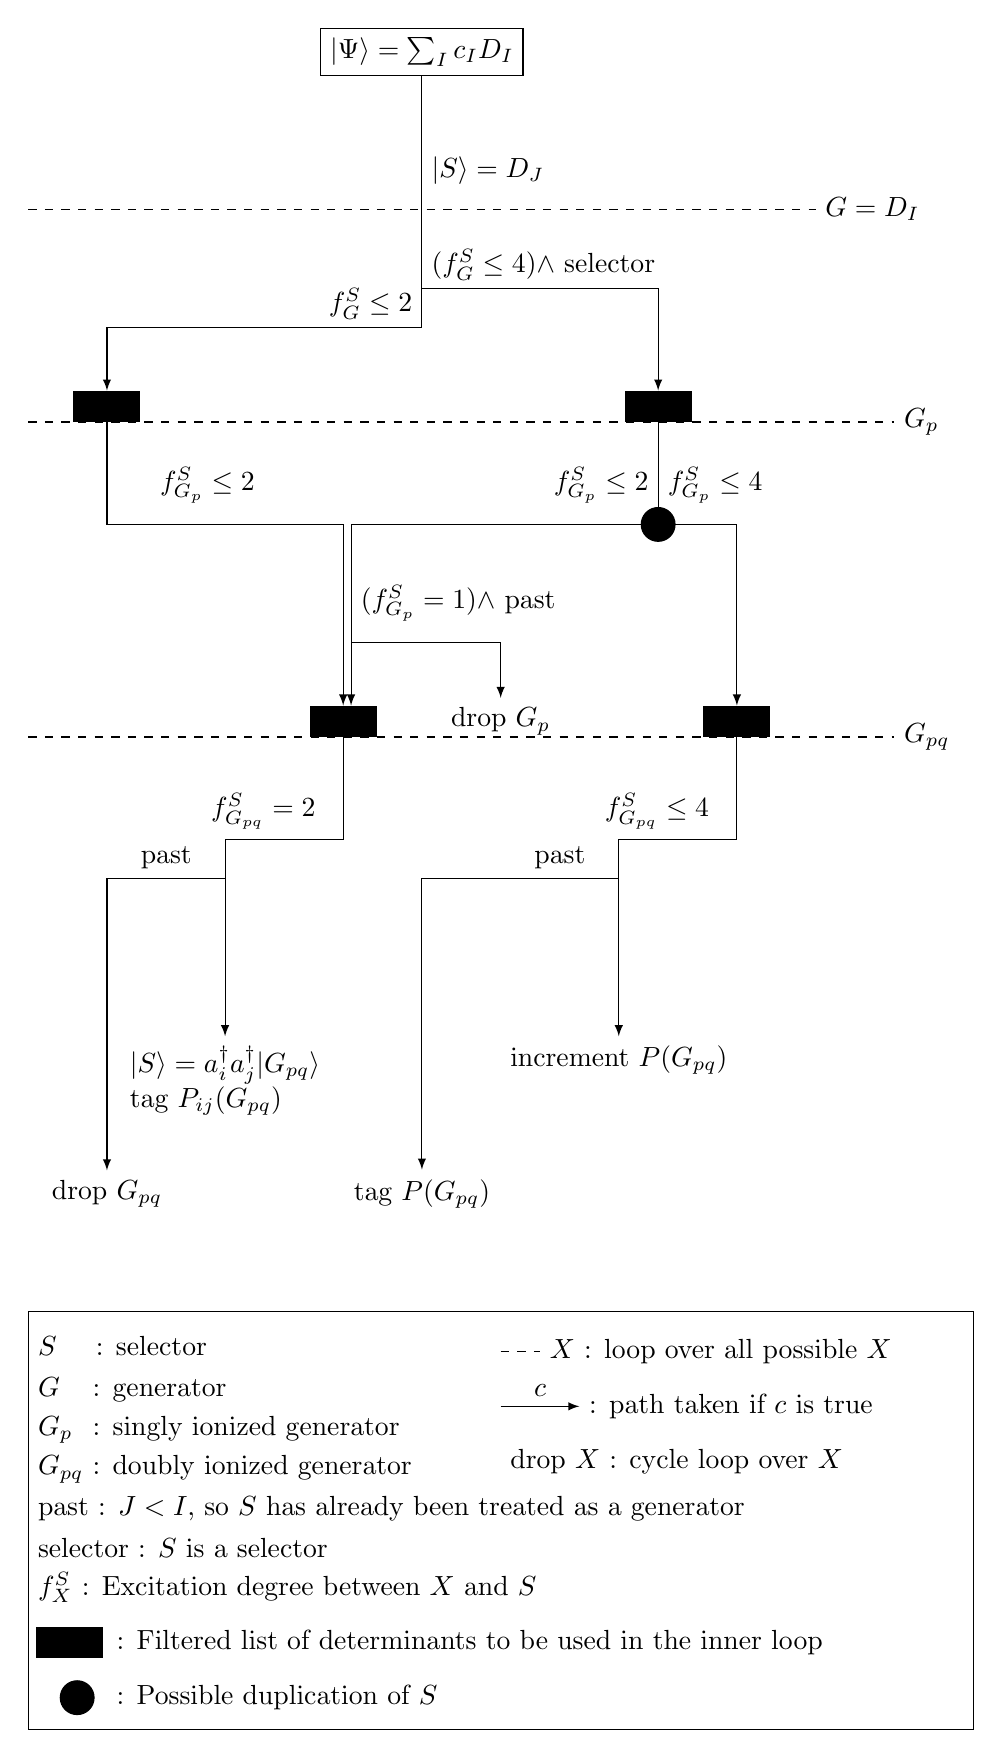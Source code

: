 \begin{tikzpicture}
\coordinate (A) at (0,0.5);


\draw (A) node[draw] (Psi){$|\Psi \rangle = \sum_I c_I  D_I $};

\draw (A)+(0,-1.5) node[right] (S){$|S\rangle = D_J$};
\draw (A)+(5,-2) node[right] (G){$G= D_I$};
\draw[dashed] (A)+(-5,-2) -- (G);

%-----------------

%Rectangle
\coordinate (k) at (-4,-4);
\draw (k) node[draw,fill] (K){$\phantom{xxx}$};

%Rectangle
\coordinate (l) at (3,-4);
\draw (l) node[draw,fill] (L){$\phantom{xxx}$};

% Angular arrows
\coordinate (Ap) at (0,-3);
\draw[-] (Psi) -- (Ap);  \draw[->,>=latex] (Ap) -| (K);
\draw (Ap)+(0,0.3) node[left] (f){$f_G^S \le 2$};

\coordinate (Ap) at (0,-2.5);
\draw (Ap)+(0,0.3) node[right] (f){$(f_G^S \le 4) \wedge$ selector};
\draw[->,>=latex] (Ap) -| (L);

\draw (L.south)+(3,0) node[right] (G){$G_p$};
\draw[dashed] (K.south)+(-1,0) -- (G);

%-----------------

%Rectangle
\coordinate (m) at (-1,-8);
\draw (m) node[draw,fill] (M){$\phantom{xxx}$};
\coordinate (mp) at (-0.9,-8);
\draw (mp) node[draw,fill] (Mp){$\phantom{x}$};

%Rectangle
\coordinate (n) at (4,-8);
\draw (n) node[draw,fill] (N){$\phantom{xxx}$};

\coordinate (p) at (1,-8);
\draw (p) node (P) {drop $G_p$};

%Circle
\coordinate (c) at (3,-5.5);
\draw (c) node[draw,fill,circle] (C){$\phantom{.}$};


% Angular arrows

\coordinate (Ap) at (-2,-5.5);
\draw[-] (K) |- (Ap);  \draw[->,>=latex] (Ap) -| (M);
\draw (Ap)+(0,0.5) node[left] (f){$f_{G_p}^S \le 2$};

\coordinate (Ap) at (4,-5.5);
\draw[-] (L) |- (Ap);  \draw[->,>=latex] (Ap) -| (N);
\draw (C)+(0,0.5) node[right] (f){$f_{G_p}^S \le 4$};
\draw (C)+(0,0.5) node[left] (f){$f_{G_p}^S \le 2$};

\draw[->,>=latex] (C) -| (Mp);
\coordinate (App) at (-0.9,-7);
\draw[->,>=latex] (App) -| (P);

\draw (App)+(0,0.5) node[right] (f){$(f_{G_p}^S =1) \wedge$ past};

\draw (N.south)+(2,0) node[right] (G){$G_{pq}$};
\draw[dashed] (M.south)+(-4,0) -- (G);

%-----------------

\coordinate (a) at (-2.5,-9.5);
\coordinate (s) at (-2.5,-12);
\draw (s) node[below] (S) {
  \begin{tabular}{l}
  $|S\rangle =a^\dagger_i a^\dagger_j |G_{pq}\rangle$ \\
  tag $P_{ij}(G_{pq})$
  \end{tabular}
};
\draw (a)+(-0.3,0) node[above right] (A) {$f^S_{G_{pq}}=2$};

\draw[-] (M) |- (a);  \draw[->,>=latex] (a) -| (S);

\coordinate (p) at (-2.5,-10);

\coordinate (drop) at (-4,-14);
\draw (drop) node (DROP) {drop $G_{pq}$};
\draw[->,>=latex] (p) -| (DROP);
\draw (p)+(-0.3,0) node[above left] (A) {past};




\coordinate (a) at (2.5,-9.5);
\coordinate (s) at (2.5,-12);
\draw (s) node[below] (S) {increment $P(G_{pq})$ };
\draw (a)+(-0.3,0) node[above right] (A) {$f^S_{G_{pq}}\le 4$};

\draw[-] (N) |- (a);  \draw[->,>=latex] (a) -| (S);

\coordinate (p) at (2.5,-10);

\coordinate (drop) at (0,-14);
\draw (drop) node (DROP) {tag $P(G_{pq})$};
\draw[->,>=latex] (p) -| (DROP);
\draw (p)+(-0.3,0) node[above left] (A) {past};

% Key

\draw (-5,-15.5) rectangle (7,-20.8) ;

\draw (-5,-16) node[right] {$S\phantom{_{|pq}}$ : selector};
\draw (-5,-16.5) node[right] {$G\phantom{_{pq}}$ : generator};
\draw (-5,-17) node[right] {$G_{p\phantom{q}}$ : singly ionized generator};
\draw (-5,-17.5) node[right] {$G_{pq}$ : doubly ionized generator};

\draw[dashed] (1,-16) -- (1.5,-16);
\draw (1.5,-16) node[right] {$X$ : loop over all possible $X$};
\draw[->,>=latex] (1,-16.7) -- ++(1,0);
\draw (1.5,-16.7) node[above] {$c$};
\draw (2.,-16.7) node[right] {: path taken if $c$ is true};
\draw (1.,-17.4) node[right] {drop $X$ : cycle loop over $X$};

\draw (-5,-18) node[right] {past : $J<I$, so $S$ has already been treated as a generator};
\draw (-5,-18.5) node[right] {selector : $S$ is a selector};
\draw (-5,-19) node[right] {$f^S_X$ : Excitation degree between $X$ and $S$};
\draw (-4.9,-19.7) node[draw,fill,right] (N){$\phantom{xxx}$};
\draw (-4.,-19.7) node[right] { : Filtered list of determinants to be used in the inner loop};

\draw (-4.6,-20.4) node[draw,fill,circle,right] (N){$\phantom{.}$};
\draw (-4.,-20.4) node[right] { : Possible duplication of $S$};




\end{tikzpicture}